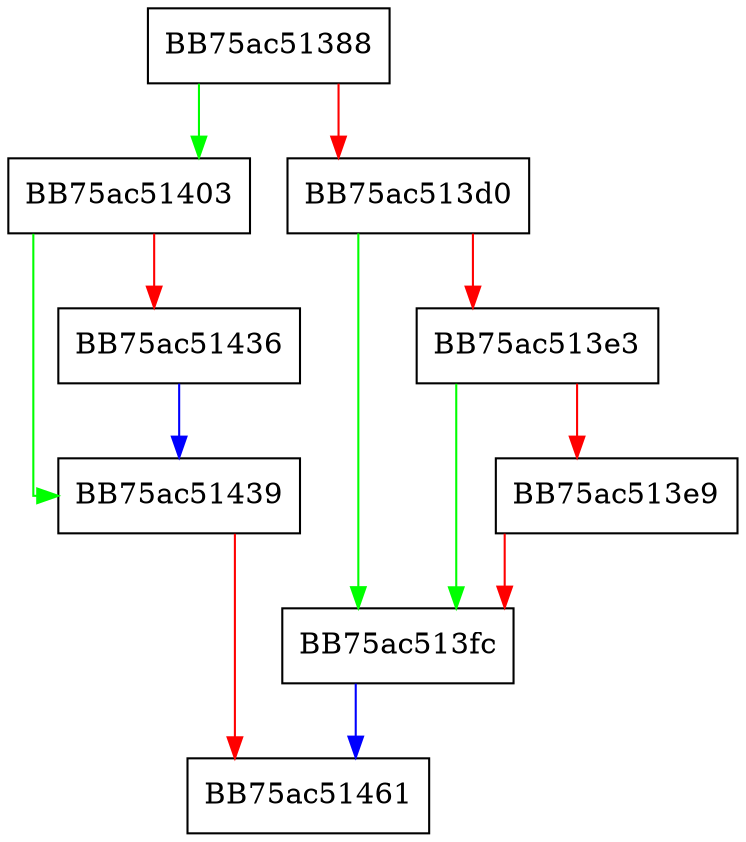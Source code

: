digraph UpdateFileAttributes {
  node [shape="box"];
  graph [splines=ortho];
  BB75ac51388 -> BB75ac51403 [color="green"];
  BB75ac51388 -> BB75ac513d0 [color="red"];
  BB75ac513d0 -> BB75ac513fc [color="green"];
  BB75ac513d0 -> BB75ac513e3 [color="red"];
  BB75ac513e3 -> BB75ac513fc [color="green"];
  BB75ac513e3 -> BB75ac513e9 [color="red"];
  BB75ac513e9 -> BB75ac513fc [color="red"];
  BB75ac513fc -> BB75ac51461 [color="blue"];
  BB75ac51403 -> BB75ac51439 [color="green"];
  BB75ac51403 -> BB75ac51436 [color="red"];
  BB75ac51436 -> BB75ac51439 [color="blue"];
  BB75ac51439 -> BB75ac51461 [color="red"];
}